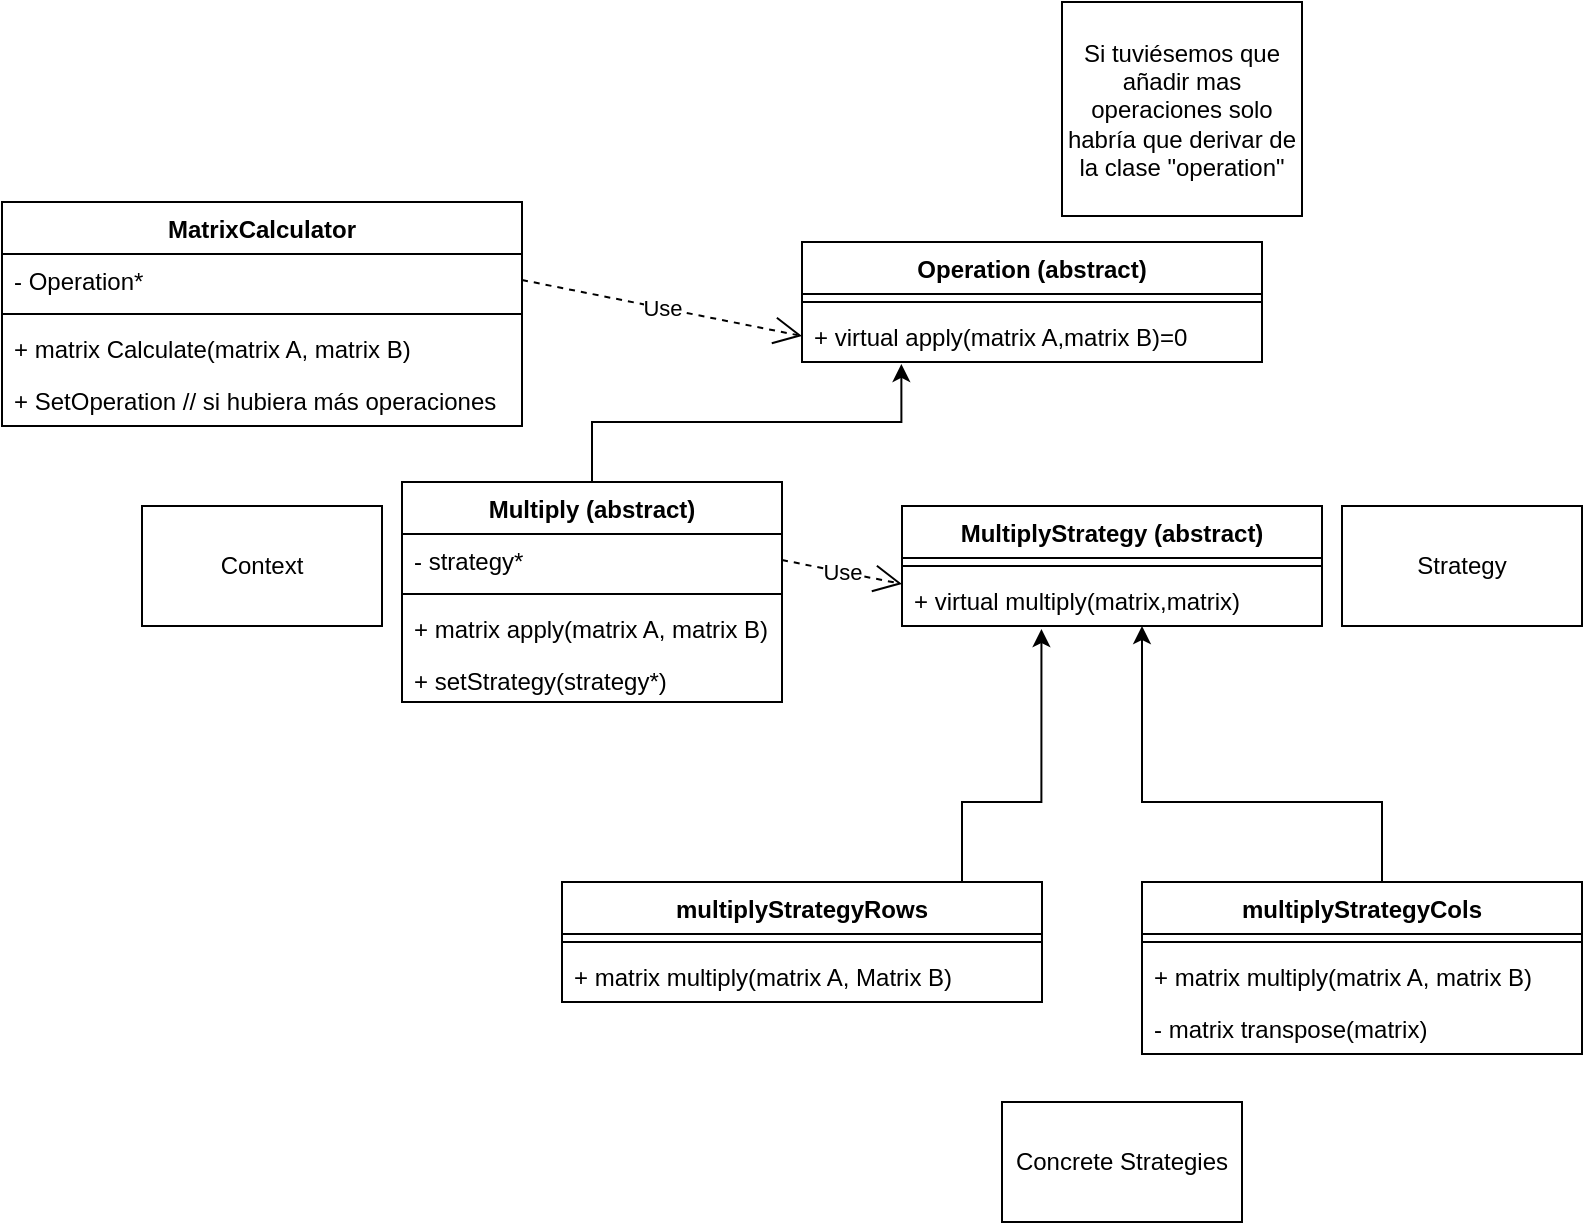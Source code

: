 <mxfile version="14.4.2" type="device"><diagram id="IPEsOHSxy6IZABAFyJuV" name="Page-1"><mxGraphModel dx="2249" dy="762" grid="1" gridSize="10" guides="1" tooltips="1" connect="1" arrows="1" fold="1" page="1" pageScale="1" pageWidth="827" pageHeight="1169" math="0" shadow="0"><root><mxCell id="0"/><mxCell id="1" parent="0"/><mxCell id="qFaRY76maIzTw6xWKFp--1" value="MatrixCalculator" style="swimlane;fontStyle=1;align=center;verticalAlign=top;childLayout=stackLayout;horizontal=1;startSize=26;horizontalStack=0;resizeParent=1;resizeParentMax=0;resizeLast=0;collapsible=1;marginBottom=0;" parent="1" vertex="1"><mxGeometry x="-160" y="220" width="260" height="112" as="geometry"/></mxCell><mxCell id="qFaRY76maIzTw6xWKFp--2" value="- Operation*" style="text;strokeColor=none;fillColor=none;align=left;verticalAlign=top;spacingLeft=4;spacingRight=4;overflow=hidden;rotatable=0;points=[[0,0.5],[1,0.5]];portConstraint=eastwest;" parent="qFaRY76maIzTw6xWKFp--1" vertex="1"><mxGeometry y="26" width="260" height="26" as="geometry"/></mxCell><mxCell id="qFaRY76maIzTw6xWKFp--3" value="" style="line;strokeWidth=1;fillColor=none;align=left;verticalAlign=middle;spacingTop=-1;spacingLeft=3;spacingRight=3;rotatable=0;labelPosition=right;points=[];portConstraint=eastwest;" parent="qFaRY76maIzTw6xWKFp--1" vertex="1"><mxGeometry y="52" width="260" height="8" as="geometry"/></mxCell><mxCell id="qFaRY76maIzTw6xWKFp--4" value="+ matrix Calculate(matrix A, matrix B)" style="text;strokeColor=none;fillColor=none;align=left;verticalAlign=top;spacingLeft=4;spacingRight=4;overflow=hidden;rotatable=0;points=[[0,0.5],[1,0.5]];portConstraint=eastwest;" parent="qFaRY76maIzTw6xWKFp--1" vertex="1"><mxGeometry y="60" width="260" height="26" as="geometry"/></mxCell><mxCell id="qFaRY76maIzTw6xWKFp--41" value="+ SetOperation // si hubiera más operaciones" style="text;strokeColor=none;fillColor=none;align=left;verticalAlign=top;spacingLeft=4;spacingRight=4;overflow=hidden;rotatable=0;points=[[0,0.5],[1,0.5]];portConstraint=eastwest;" parent="qFaRY76maIzTw6xWKFp--1" vertex="1"><mxGeometry y="86" width="260" height="26" as="geometry"/></mxCell><mxCell id="qFaRY76maIzTw6xWKFp--5" value="Operation (abstract)" style="swimlane;fontStyle=1;align=center;verticalAlign=top;childLayout=stackLayout;horizontal=1;startSize=26;horizontalStack=0;resizeParent=1;resizeParentMax=0;resizeLast=0;collapsible=1;marginBottom=0;" parent="1" vertex="1"><mxGeometry x="240" y="240" width="230" height="60" as="geometry"/></mxCell><mxCell id="qFaRY76maIzTw6xWKFp--7" value="" style="line;strokeWidth=1;fillColor=none;align=left;verticalAlign=middle;spacingTop=-1;spacingLeft=3;spacingRight=3;rotatable=0;labelPosition=right;points=[];portConstraint=eastwest;" parent="qFaRY76maIzTw6xWKFp--5" vertex="1"><mxGeometry y="26" width="230" height="8" as="geometry"/></mxCell><mxCell id="qFaRY76maIzTw6xWKFp--8" value="+ virtual apply(matrix A,matrix B)=0" style="text;strokeColor=none;fillColor=none;align=left;verticalAlign=top;spacingLeft=4;spacingRight=4;overflow=hidden;rotatable=0;points=[[0,0.5],[1,0.5]];portConstraint=eastwest;" parent="qFaRY76maIzTw6xWKFp--5" vertex="1"><mxGeometry y="34" width="230" height="26" as="geometry"/></mxCell><mxCell id="qFaRY76maIzTw6xWKFp--16" style="edgeStyle=orthogonalEdgeStyle;rounded=0;orthogonalLoop=1;jettySize=auto;html=1;exitX=0.5;exitY=0;exitDx=0;exitDy=0;entryX=0.216;entryY=1.038;entryDx=0;entryDy=0;entryPerimeter=0;" parent="1" source="qFaRY76maIzTw6xWKFp--12" target="qFaRY76maIzTw6xWKFp--8" edge="1"><mxGeometry relative="1" as="geometry"/></mxCell><mxCell id="qFaRY76maIzTw6xWKFp--12" value="Multiply (abstract)" style="swimlane;fontStyle=1;align=center;verticalAlign=top;childLayout=stackLayout;horizontal=1;startSize=26;horizontalStack=0;resizeParent=1;resizeParentMax=0;resizeLast=0;collapsible=1;marginBottom=0;" parent="1" vertex="1"><mxGeometry x="40" y="360" width="190" height="110" as="geometry"/></mxCell><mxCell id="qFaRY76maIzTw6xWKFp--27" value="- strategy*" style="text;strokeColor=none;fillColor=none;align=left;verticalAlign=top;spacingLeft=4;spacingRight=4;overflow=hidden;rotatable=0;points=[[0,0.5],[1,0.5]];portConstraint=eastwest;" parent="qFaRY76maIzTw6xWKFp--12" vertex="1"><mxGeometry y="26" width="190" height="26" as="geometry"/></mxCell><mxCell id="qFaRY76maIzTw6xWKFp--14" value="" style="line;strokeWidth=1;fillColor=none;align=left;verticalAlign=middle;spacingTop=-1;spacingLeft=3;spacingRight=3;rotatable=0;labelPosition=right;points=[];portConstraint=eastwest;" parent="qFaRY76maIzTw6xWKFp--12" vertex="1"><mxGeometry y="52" width="190" height="8" as="geometry"/></mxCell><mxCell id="qFaRY76maIzTw6xWKFp--15" value="+ matrix apply(matrix A, matrix B)" style="text;strokeColor=none;fillColor=none;align=left;verticalAlign=top;spacingLeft=4;spacingRight=4;overflow=hidden;rotatable=0;points=[[0,0.5],[1,0.5]];portConstraint=eastwest;" parent="qFaRY76maIzTw6xWKFp--12" vertex="1"><mxGeometry y="60" width="190" height="26" as="geometry"/></mxCell><mxCell id="qFaRY76maIzTw6xWKFp--28" value="+ setStrategy(strategy*)" style="text;strokeColor=none;fillColor=none;align=left;verticalAlign=top;spacingLeft=4;spacingRight=4;overflow=hidden;rotatable=0;points=[[0,0.5],[1,0.5]];portConstraint=eastwest;" parent="qFaRY76maIzTw6xWKFp--12" vertex="1"><mxGeometry y="86" width="190" height="24" as="geometry"/></mxCell><mxCell id="qFaRY76maIzTw6xWKFp--34" style="edgeStyle=orthogonalEdgeStyle;rounded=0;orthogonalLoop=1;jettySize=auto;html=1;exitX=0.5;exitY=0;exitDx=0;exitDy=0;entryX=0.332;entryY=1.058;entryDx=0;entryDy=0;entryPerimeter=0;" parent="1" source="qFaRY76maIzTw6xWKFp--17" target="qFaRY76maIzTw6xWKFp--32" edge="1"><mxGeometry relative="1" as="geometry"><Array as="points"><mxPoint x="320" y="520"/><mxPoint x="360" y="520"/></Array></mxGeometry></mxCell><mxCell id="qFaRY76maIzTw6xWKFp--17" value="multiplyStrategyRows" style="swimlane;fontStyle=1;align=center;verticalAlign=top;childLayout=stackLayout;horizontal=1;startSize=26;horizontalStack=0;resizeParent=1;resizeParentMax=0;resizeLast=0;collapsible=1;marginBottom=0;" parent="1" vertex="1"><mxGeometry x="120" y="560" width="240" height="60" as="geometry"/></mxCell><mxCell id="qFaRY76maIzTw6xWKFp--19" value="" style="line;strokeWidth=1;fillColor=none;align=left;verticalAlign=middle;spacingTop=-1;spacingLeft=3;spacingRight=3;rotatable=0;labelPosition=right;points=[];portConstraint=eastwest;" parent="qFaRY76maIzTw6xWKFp--17" vertex="1"><mxGeometry y="26" width="240" height="8" as="geometry"/></mxCell><mxCell id="qFaRY76maIzTw6xWKFp--20" value="+ matrix multiply(matrix A, Matrix B)" style="text;strokeColor=none;fillColor=none;align=left;verticalAlign=top;spacingLeft=4;spacingRight=4;overflow=hidden;rotatable=0;points=[[0,0.5],[1,0.5]];portConstraint=eastwest;" parent="qFaRY76maIzTw6xWKFp--17" vertex="1"><mxGeometry y="34" width="240" height="26" as="geometry"/></mxCell><mxCell id="qFaRY76maIzTw6xWKFp--33" style="edgeStyle=orthogonalEdgeStyle;rounded=0;orthogonalLoop=1;jettySize=auto;html=1;exitX=0.5;exitY=0;exitDx=0;exitDy=0;" parent="1" source="qFaRY76maIzTw6xWKFp--21" target="qFaRY76maIzTw6xWKFp--32" edge="1"><mxGeometry relative="1" as="geometry"><Array as="points"><mxPoint x="530" y="520"/><mxPoint x="410" y="520"/></Array></mxGeometry></mxCell><mxCell id="qFaRY76maIzTw6xWKFp--21" value="multiplyStrategyCols" style="swimlane;fontStyle=1;align=center;verticalAlign=top;childLayout=stackLayout;horizontal=1;startSize=26;horizontalStack=0;resizeParent=1;resizeParentMax=0;resizeLast=0;collapsible=1;marginBottom=0;" parent="1" vertex="1"><mxGeometry x="410" y="560" width="220" height="86" as="geometry"/></mxCell><mxCell id="qFaRY76maIzTw6xWKFp--23" value="" style="line;strokeWidth=1;fillColor=none;align=left;verticalAlign=middle;spacingTop=-1;spacingLeft=3;spacingRight=3;rotatable=0;labelPosition=right;points=[];portConstraint=eastwest;" parent="qFaRY76maIzTw6xWKFp--21" vertex="1"><mxGeometry y="26" width="220" height="8" as="geometry"/></mxCell><mxCell id="qFaRY76maIzTw6xWKFp--24" value="+ matrix multiply(matrix A, matrix B)" style="text;strokeColor=none;fillColor=none;align=left;verticalAlign=top;spacingLeft=4;spacingRight=4;overflow=hidden;rotatable=0;points=[[0,0.5],[1,0.5]];portConstraint=eastwest;" parent="qFaRY76maIzTw6xWKFp--21" vertex="1"><mxGeometry y="34" width="220" height="26" as="geometry"/></mxCell><mxCell id="TpnXYnzzWji7t6zrpk12-3" value="- matrix transpose(matrix)" style="text;strokeColor=none;fillColor=none;align=left;verticalAlign=top;spacingLeft=4;spacingRight=4;overflow=hidden;rotatable=0;points=[[0,0.5],[1,0.5]];portConstraint=eastwest;" vertex="1" parent="qFaRY76maIzTw6xWKFp--21"><mxGeometry y="60" width="220" height="26" as="geometry"/></mxCell><mxCell id="qFaRY76maIzTw6xWKFp--29" value="MultiplyStrategy (abstract)" style="swimlane;fontStyle=1;align=center;verticalAlign=top;childLayout=stackLayout;horizontal=1;startSize=26;horizontalStack=0;resizeParent=1;resizeParentMax=0;resizeLast=0;collapsible=1;marginBottom=0;" parent="1" vertex="1"><mxGeometry x="290" y="372" width="210" height="60" as="geometry"/></mxCell><mxCell id="qFaRY76maIzTw6xWKFp--31" value="" style="line;strokeWidth=1;fillColor=none;align=left;verticalAlign=middle;spacingTop=-1;spacingLeft=3;spacingRight=3;rotatable=0;labelPosition=right;points=[];portConstraint=eastwest;" parent="qFaRY76maIzTw6xWKFp--29" vertex="1"><mxGeometry y="26" width="210" height="8" as="geometry"/></mxCell><mxCell id="qFaRY76maIzTw6xWKFp--32" value="+ virtual multiply(matrix,matrix)" style="text;strokeColor=none;fillColor=none;align=left;verticalAlign=top;spacingLeft=4;spacingRight=4;overflow=hidden;rotatable=0;points=[[0,0.5],[1,0.5]];portConstraint=eastwest;" parent="qFaRY76maIzTw6xWKFp--29" vertex="1"><mxGeometry y="34" width="210" height="26" as="geometry"/></mxCell><mxCell id="qFaRY76maIzTw6xWKFp--37" value="Concrete Strategies" style="rounded=0;whiteSpace=wrap;html=1;" parent="1" vertex="1"><mxGeometry x="340" y="670" width="120" height="60" as="geometry"/></mxCell><mxCell id="qFaRY76maIzTw6xWKFp--38" value="Strategy" style="rounded=0;whiteSpace=wrap;html=1;" parent="1" vertex="1"><mxGeometry x="510" y="372" width="120" height="60" as="geometry"/></mxCell><mxCell id="qFaRY76maIzTw6xWKFp--39" value="Context" style="rounded=0;whiteSpace=wrap;html=1;" parent="1" vertex="1"><mxGeometry x="-90" y="372" width="120" height="60" as="geometry"/></mxCell><mxCell id="qFaRY76maIzTw6xWKFp--40" value="Si tuviésemos que añadir mas operaciones solo habría que derivar de la clase &quot;operation&quot;" style="rounded=0;whiteSpace=wrap;html=1;" parent="1" vertex="1"><mxGeometry x="370" y="120" width="120" height="107" as="geometry"/></mxCell><mxCell id="TpnXYnzzWji7t6zrpk12-1" value="Use" style="endArrow=open;endSize=12;dashed=1;html=1;exitX=1;exitY=0.5;exitDx=0;exitDy=0;entryX=0;entryY=0.5;entryDx=0;entryDy=0;" edge="1" parent="1" source="qFaRY76maIzTw6xWKFp--27"><mxGeometry width="160" relative="1" as="geometry"><mxPoint x="240" y="490" as="sourcePoint"/><mxPoint x="290" y="411" as="targetPoint"/></mxGeometry></mxCell><mxCell id="TpnXYnzzWji7t6zrpk12-2" value="Use" style="endArrow=open;endSize=12;dashed=1;html=1;exitX=1;exitY=0.5;exitDx=0;exitDy=0;entryX=0;entryY=0.5;entryDx=0;entryDy=0;" edge="1" parent="1" source="qFaRY76maIzTw6xWKFp--2" target="qFaRY76maIzTw6xWKFp--8"><mxGeometry width="160" relative="1" as="geometry"><mxPoint x="240" y="409" as="sourcePoint"/><mxPoint x="300" y="421" as="targetPoint"/><Array as="points"/></mxGeometry></mxCell></root></mxGraphModel></diagram></mxfile>